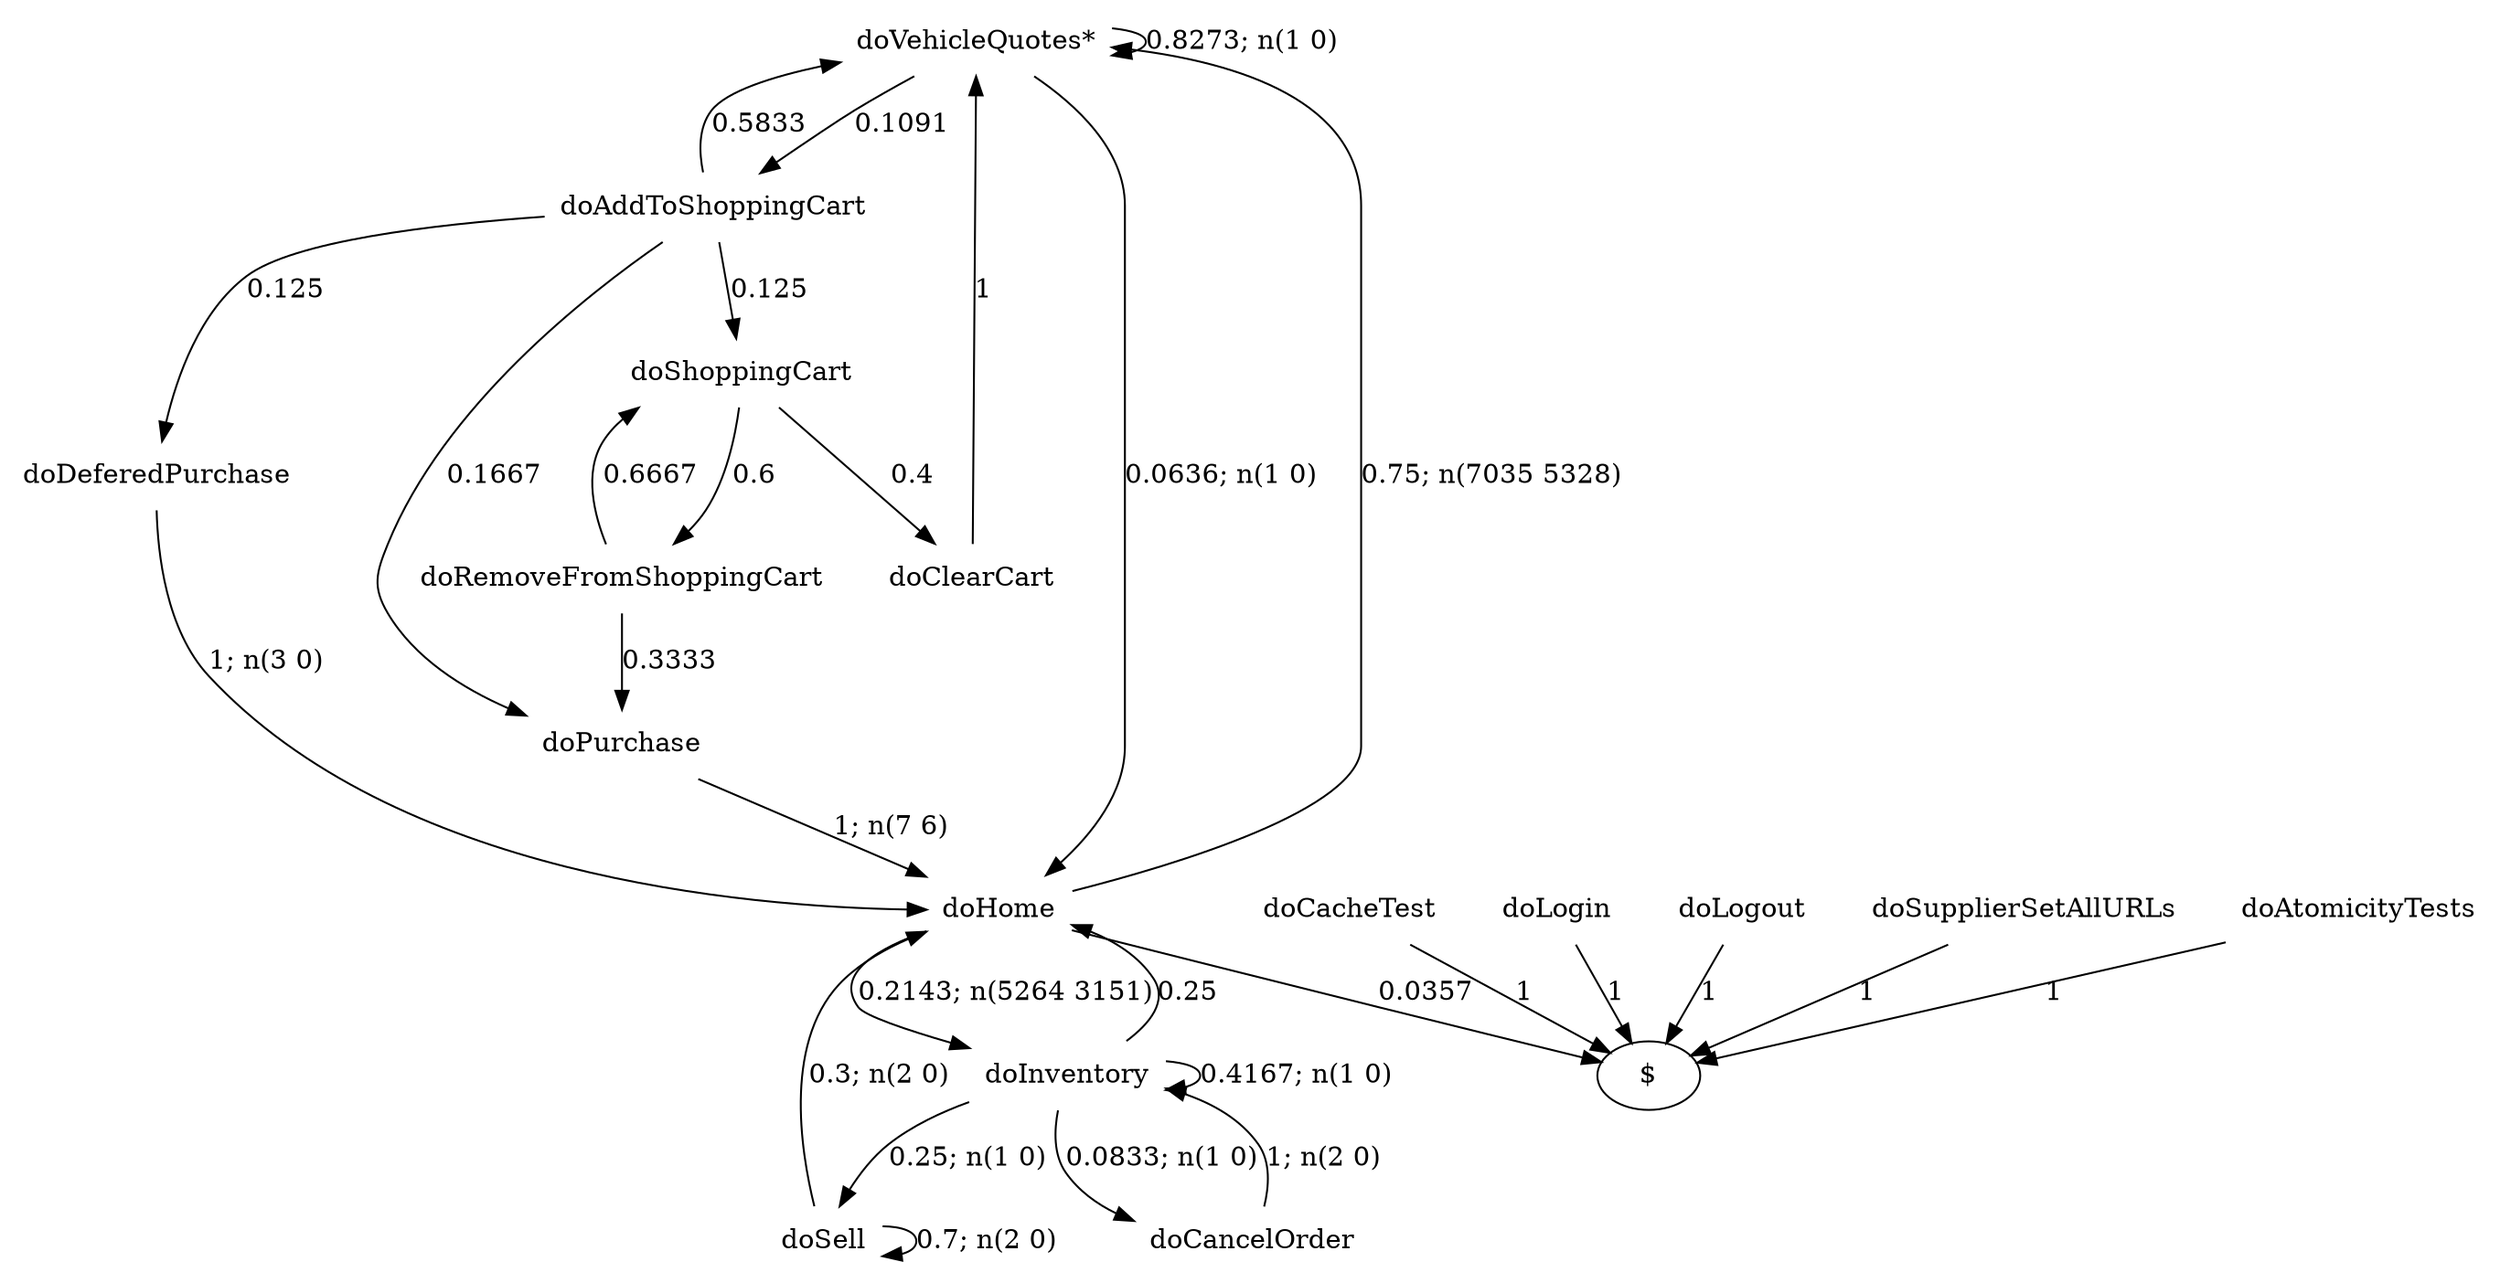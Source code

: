 digraph G {"doVehicleQuotes*" [label="doVehicleQuotes*",shape=none];"doSupplierSetAllURLs" [label="doSupplierSetAllURLs",shape=none];"doAtomicityTests" [label="doAtomicityTests",shape=none];"doCacheTest" [label="doCacheTest",shape=none];"doLogin" [label="doLogin",shape=none];"doAddToShoppingCart" [label="doAddToShoppingCart",shape=none];"doDeferedPurchase" [label="doDeferedPurchase",shape=none];"doHome" [label="doHome",shape=none];"doShoppingCart" [label="doShoppingCart",shape=none];"doClearCart" [label="doClearCart",shape=none];"doPurchase" [label="doPurchase",shape=none];"doInventory" [label="doInventory",shape=none];"doSell" [label="doSell",shape=none];"doLogout" [label="doLogout",shape=none];"doCancelOrder" [label="doCancelOrder",shape=none];"doRemoveFromShoppingCart" [label="doRemoveFromShoppingCart",shape=none];"doVehicleQuotes*"->"doVehicleQuotes*" [style=solid,label="0.8273; n(1 0)"];"doVehicleQuotes*"->"doAddToShoppingCart" [style=solid,label="0.1091"];"doVehicleQuotes*"->"doHome" [style=solid,label="0.0636; n(1 0)"];"doSupplierSetAllURLs"->"$" [style=solid,label="1"];"doAtomicityTests"->"$" [style=solid,label="1"];"doCacheTest"->"$" [style=solid,label="1"];"doLogin"->"$" [style=solid,label="1"];"doAddToShoppingCart"->"doVehicleQuotes*" [style=solid,label="0.5833"];"doAddToShoppingCart"->"doDeferedPurchase" [style=solid,label="0.125"];"doAddToShoppingCart"->"doShoppingCart" [style=solid,label="0.125"];"doAddToShoppingCart"->"doPurchase" [style=solid,label="0.1667"];"doDeferedPurchase"->"doHome" [style=solid,label="1; n(3 0)"];"doHome"->"doVehicleQuotes*" [style=solid,label="0.75; n(7035 5328)"];"doHome"->"doInventory" [style=solid,label="0.2143; n(5264 3151)"];"doHome"->"$" [style=solid,label="0.0357"];"doShoppingCart"->"doClearCart" [style=solid,label="0.4"];"doShoppingCart"->"doRemoveFromShoppingCart" [style=solid,label="0.6"];"doClearCart"->"doVehicleQuotes*" [style=solid,label="1"];"doPurchase"->"doHome" [style=solid,label="1; n(7 6)"];"doInventory"->"doHome" [style=solid,label="0.25"];"doInventory"->"doInventory" [style=solid,label="0.4167; n(1 0)"];"doInventory"->"doSell" [style=solid,label="0.25; n(1 0)"];"doInventory"->"doCancelOrder" [style=solid,label="0.0833; n(1 0)"];"doSell"->"doHome" [style=solid,label="0.3; n(2 0)"];"doSell"->"doSell" [style=solid,label="0.7; n(2 0)"];"doLogout"->"$" [style=solid,label="1"];"doCancelOrder"->"doInventory" [style=solid,label="1; n(2 0)"];"doRemoveFromShoppingCart"->"doShoppingCart" [style=solid,label="0.6667"];"doRemoveFromShoppingCart"->"doPurchase" [style=solid,label="0.3333"];}